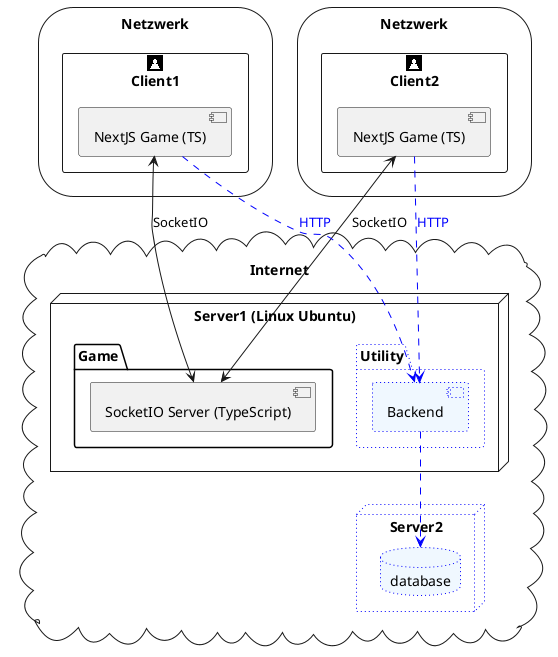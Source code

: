 @startuml

sprite $img [16x16/16] {
FFFFFFFFFFFFFFFF
FFFFFFFFFFFFFFFF
FFFFFFFFFFFFFFFF
FFFFFFFFFFFFFFFF
FFFFFFF00FFFFFFF
FFFFFF0000FFFFFF
FFFFFF0000FFFFFF
FFFFFF0000FFFFFF
FFFFFFF00FFFFFFF
FFFFF000000FFFFF
FFFFF000000FFFFF
FFFF00000000FFFF
FFFF00000000FFFF
FFF0000000000FFF
FFFFFFFFFFFFFFFF
FFFFFFFFFFFFFFFF
}

storage Netzwerk1 as "Netzwerk" {
    rectangle Client1 <<$img>> {
        [NextGame1] as "NextJS Game (TS)"
    }
}
storage Netzwerk2 as "Netzwerk" {
    rectangle Client2 <<$img>> {
        [NextGame2] as "NextJS Game (TS)"
    }
}

cloud Internet {
    node "Server1 (Linux Ubuntu)" {
      package "Game" {
        [Mirror Networking Server Build] as "SocketIO Server (TypeScript)"
      }

      package "Utility" #line:blue;line.dotted {
        [Backend] #aliceblue;line:blue;line.dotted
      }
    }

    node "Server2" #line:blue;line.dotted {
      database Database as "database" #aliceblue;line:blue;line.dotted
    }
}

[NextGame1] <--> [Mirror Networking Server Build] : SocketIO
[NextGame2] <--> [Mirror Networking Server Build] : SocketIO

[NextGame1] ..> [Backend] #blue;text:blue : HTTP
[NextGame2] ..> [Backend] #blue;text:blue : HTTP

Backend ..> Database #blue

@enduml